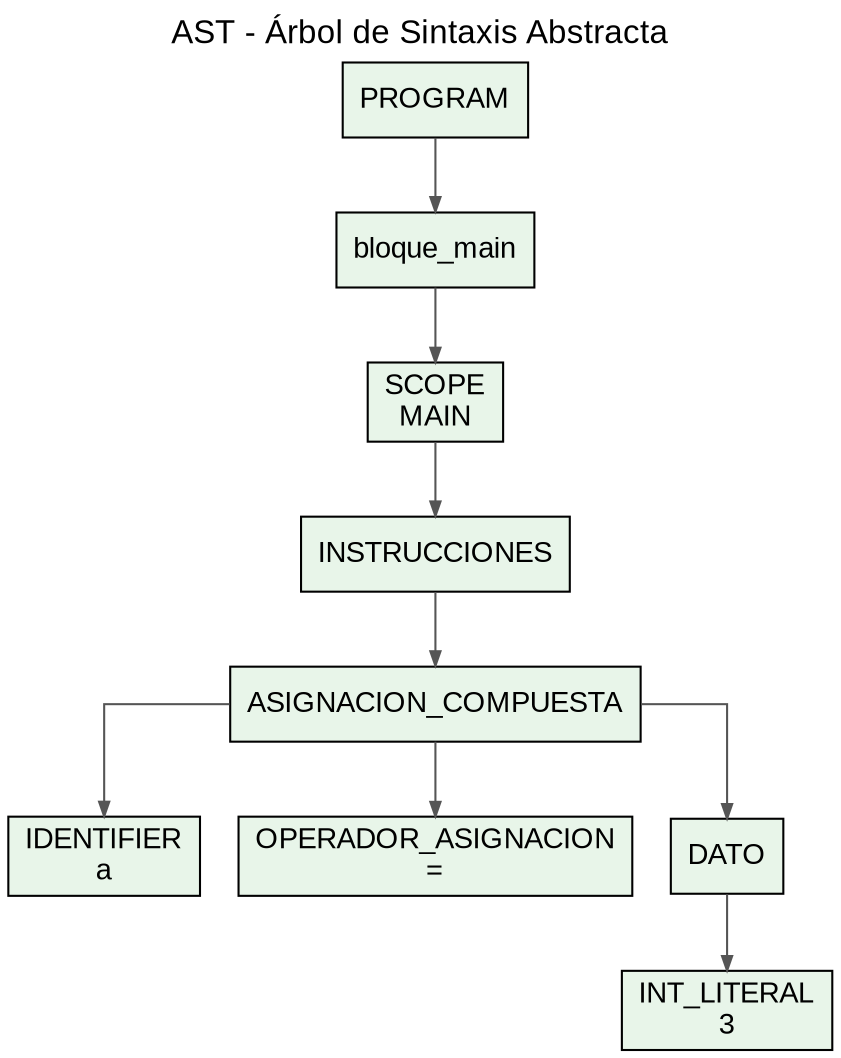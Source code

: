 digraph AST {
  rankdir=TB;
  node [fontname="Arial, sans-serif", style=filled, shape=box, fillcolor="#E8F5E9"];
  edge [fontname="Arial, sans-serif", color="#555555", arrowsize=0.7];
  graph [fontname="Arial, sans-serif", labelloc=t, fontsize=16];
  label="AST - Árbol de Sintaxis Abstracta";
  splines=ortho;
  concentrate=true;

  node_0 [label="PROGRAM"];
  node_1 [label="bloque_main"];
  node_0 -> node_1;
  node_2 [label="SCOPE\nMAIN"];
  node_1 -> node_2;
  node_3 [label="INSTRUCCIONES"];
  node_2 -> node_3;
  node_4 [label="ASIGNACION_COMPUESTA"];
  node_3 -> node_4;
  node_5 [label="IDENTIFIER\na"];
  node_4 -> node_5;
  node_6 [label="OPERADOR_ASIGNACION\n="];
  node_4 -> node_6;
  node_7 [label="DATO"];
  node_4 -> node_7;
  node_8 [label="INT_LITERAL\n3"];
  node_7 -> node_8;

}
